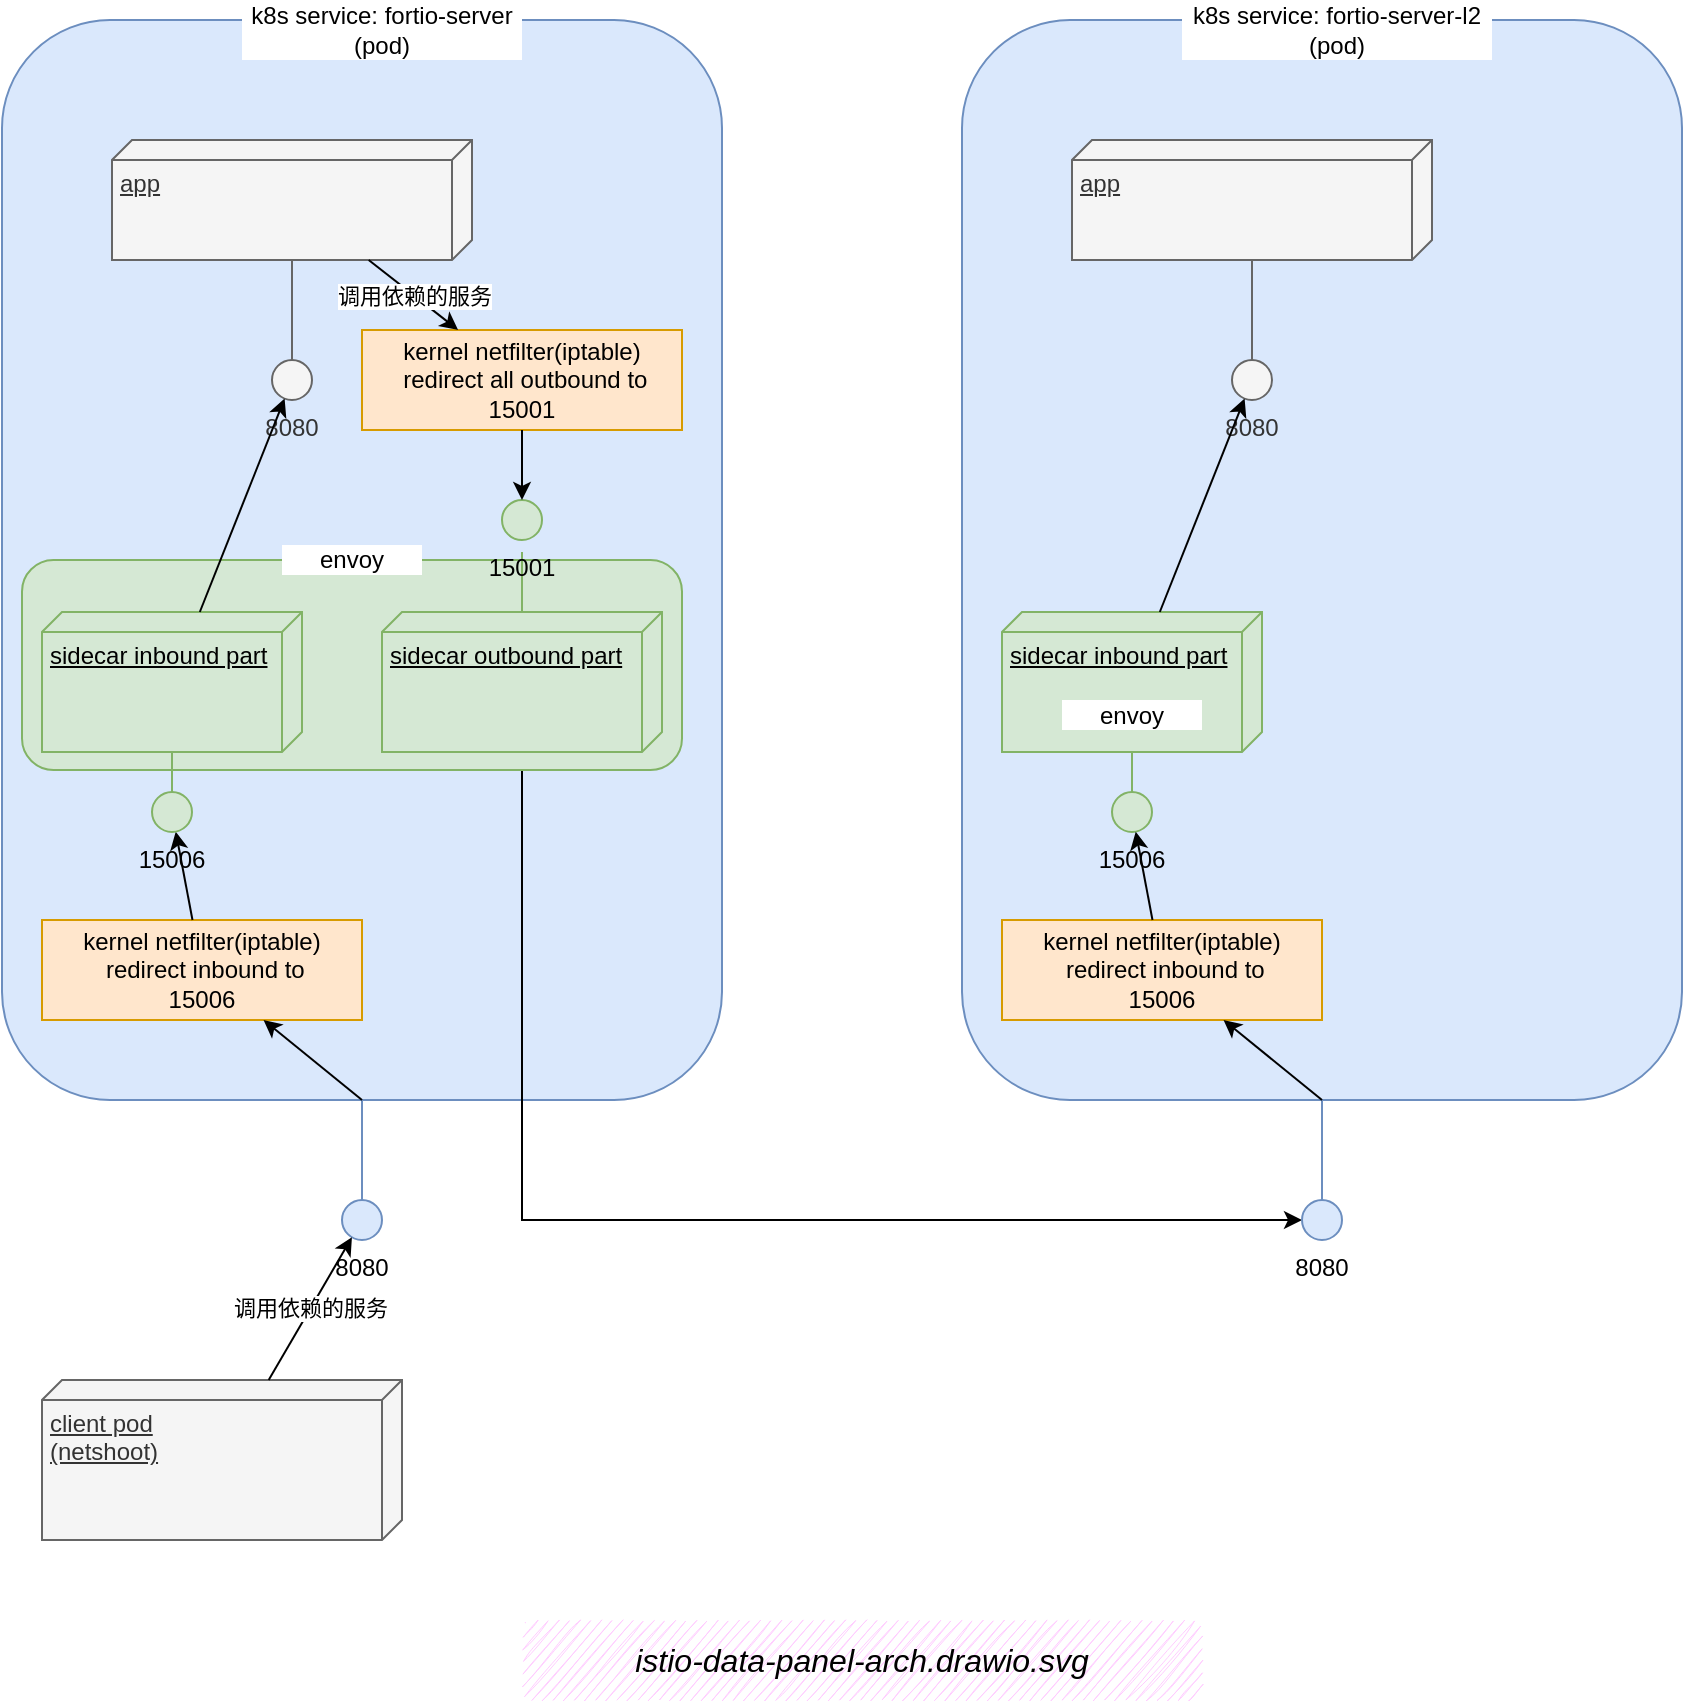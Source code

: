 <mxfile version="20.8.20" type="github"><diagram id="CIx1XXw23Ko8y6TFtQX1" name="istio-data-panel-arch.drawio.svg"><mxGraphModel dx="1346" dy="761" grid="1" gridSize="10" guides="1" tooltips="1" connect="1" arrows="1" fold="1" page="1" pageScale="1" pageWidth="850" pageHeight="1100" math="0" shadow="0"><root><mxCell id="0"/><mxCell id="1" parent="0"/><mxCell id="7" value="client pod&lt;br&gt;(netshoot)" style="verticalAlign=top;align=left;spacingTop=8;spacingLeft=2;spacingRight=12;shape=cube;size=10;direction=south;fontStyle=4;html=1;fillColor=#f5f5f5;strokeColor=#666666;fontColor=#333333;" parent="1" vertex="1"><mxGeometry x="210" y="970" width="180" height="80" as="geometry"/></mxCell><mxCell id="8" value="" style="rounded=1;whiteSpace=wrap;html=1;fillColor=#dae8fc;strokeColor=#6c8ebf;" parent="1" vertex="1"><mxGeometry x="190" y="290" width="360" height="540" as="geometry"/></mxCell><mxCell id="9" value="app" style="verticalAlign=top;align=left;spacingTop=8;spacingLeft=2;spacingRight=12;shape=cube;size=10;direction=south;fontStyle=4;html=1;fillColor=#f5f5f5;strokeColor=#666666;fontColor=#333333;" parent="1" vertex="1"><mxGeometry x="245" y="350" width="180" height="60" as="geometry"/></mxCell><mxCell id="10" value="" style="orthogonalLoop=1;jettySize=auto;html=1;endArrow=none;fontSize=12;fontColor=#333333;fontStyle=4;align=left;verticalAlign=top;strokeColor=#666666;fillColor=#f5f5f5;spacingTop=8;spacingLeft=2;spacingRight=12;" parent="1" source="9" target="11" edge="1"><mxGeometry relative="1" as="geometry"><mxPoint x="120" y="455" as="sourcePoint"/></mxGeometry></mxCell><mxCell id="11" value="8080" style="ellipse;whiteSpace=wrap;html=1;align=center;aspect=fixed;resizable=0;points=[];outlineConnect=0;sketch=0;labelPosition=center;verticalLabelPosition=bottom;verticalAlign=top;fillColor=#f5f5f5;strokeColor=#666666;fontColor=#333333;" parent="1" vertex="1"><mxGeometry x="325" y="460" width="20" height="20" as="geometry"/></mxCell><mxCell id="12" value="" style="rounded=1;orthogonalLoop=1;jettySize=auto;html=1;endArrow=none;exitX=0.5;exitY=1;exitDx=0;exitDy=0;fontSize=12;strokeColor=#6c8ebf;fillColor=#dae8fc;" parent="1" source="8" target="13" edge="1"><mxGeometry relative="1" as="geometry"><mxPoint x="390" y="790" as="sourcePoint"/></mxGeometry></mxCell><mxCell id="13" value="8080" style="ellipse;whiteSpace=wrap;html=1;align=center;aspect=fixed;resizable=0;points=[];outlineConnect=0;sketch=0;labelPosition=center;verticalLabelPosition=bottom;verticalAlign=top;fillColor=#dae8fc;strokeColor=#6c8ebf;" parent="1" vertex="1"><mxGeometry x="360" y="880" width="20" height="20" as="geometry"/></mxCell><mxCell id="14" value="kernel netfilter(iptable)&lt;br&gt;&amp;nbsp;redirect inbound to&lt;br&gt;15006" style="rounded=0;whiteSpace=wrap;html=1;fillColor=#ffe6cc;strokeColor=#d79b00;" parent="1" vertex="1"><mxGeometry x="210" y="740" width="160" height="50" as="geometry"/></mxCell><mxCell id="15" value="调用依赖的服务" style="endArrow=classic;html=1;rounded=0;" parent="1" source="7" target="13" edge="1"><mxGeometry width="50" height="50" relative="1" as="geometry"><mxPoint x="-110" y="980" as="sourcePoint"/><mxPoint x="-60" y="930" as="targetPoint"/></mxGeometry></mxCell><mxCell id="16" value="k8s service:&amp;nbsp;fortio-server&lt;br&gt;(pod)" style="text;html=1;strokeColor=none;fillColor=default;align=center;verticalAlign=middle;whiteSpace=wrap;rounded=0;" parent="1" vertex="1"><mxGeometry x="310" y="280" width="140" height="30" as="geometry"/></mxCell><mxCell id="17" value="" style="endArrow=classic;html=1;rounded=0;exitX=0.5;exitY=1;exitDx=0;exitDy=0;" parent="1" source="8" target="14" edge="1"><mxGeometry width="50" height="50" relative="1" as="geometry"><mxPoint x="80" y="820" as="sourcePoint"/><mxPoint x="130" y="770" as="targetPoint"/></mxGeometry></mxCell><mxCell id="18" value="" style="endArrow=classic;html=1;rounded=0;" parent="1" source="14" target="39" edge="1"><mxGeometry width="50" height="50" relative="1" as="geometry"><mxPoint x="330.294" y="580" as="sourcePoint"/><mxPoint x="342.178" y="539.594" as="targetPoint"/></mxGeometry></mxCell><mxCell id="19" value="kernel netfilter(iptable)&lt;br&gt;&amp;nbsp;redirect all outbound to&lt;br&gt;15001" style="rounded=0;whiteSpace=wrap;html=1;fillColor=#ffe6cc;strokeColor=#d79b00;" parent="1" vertex="1"><mxGeometry x="370" y="445" width="160" height="50" as="geometry"/></mxCell><mxCell id="20" value="调用依赖的服务" style="endArrow=classic;html=1;rounded=0;" parent="1" source="9" target="19" edge="1"><mxGeometry width="50" height="50" relative="1" as="geometry"><mxPoint x="460" y="505" as="sourcePoint"/><mxPoint x="460" y="540" as="targetPoint"/></mxGeometry></mxCell><mxCell id="21" value="" style="rounded=1;whiteSpace=wrap;html=1;fillColor=#dae8fc;strokeColor=#6c8ebf;" parent="1" vertex="1"><mxGeometry x="670" y="290" width="360" height="540" as="geometry"/></mxCell><mxCell id="22" value="app" style="verticalAlign=top;align=left;spacingTop=8;spacingLeft=2;spacingRight=12;shape=cube;size=10;direction=south;fontStyle=4;html=1;fillColor=#f5f5f5;strokeColor=#666666;fontColor=#333333;" parent="1" vertex="1"><mxGeometry x="725" y="350" width="180" height="60" as="geometry"/></mxCell><mxCell id="23" value="" style="orthogonalLoop=1;jettySize=auto;html=1;endArrow=none;fontSize=12;fontColor=#333333;fontStyle=4;align=left;verticalAlign=top;strokeColor=#666666;fillColor=#f5f5f5;spacingTop=8;spacingLeft=2;spacingRight=12;" parent="1" source="22" target="24" edge="1"><mxGeometry relative="1" as="geometry"><mxPoint x="600" y="455" as="sourcePoint"/></mxGeometry></mxCell><mxCell id="24" value="8080" style="ellipse;whiteSpace=wrap;html=1;align=center;aspect=fixed;resizable=0;points=[];outlineConnect=0;sketch=0;labelPosition=center;verticalLabelPosition=bottom;verticalAlign=top;fillColor=#f5f5f5;strokeColor=#666666;fontColor=#333333;" parent="1" vertex="1"><mxGeometry x="805" y="460" width="20" height="20" as="geometry"/></mxCell><mxCell id="25" value="sidecar inbound part" style="verticalAlign=top;align=left;spacingTop=8;spacingLeft=2;spacingRight=12;shape=cube;size=10;direction=south;fontStyle=4;html=1;fillColor=#d5e8d4;strokeColor=#82b366;" parent="1" vertex="1"><mxGeometry x="690" y="586" width="130" height="70" as="geometry"/></mxCell><mxCell id="26" value="kernel netfilter(iptable)&lt;br&gt;&amp;nbsp;redirect inbound to&lt;br&gt;15006" style="rounded=0;whiteSpace=wrap;html=1;fillColor=#ffe6cc;strokeColor=#d79b00;" parent="1" vertex="1"><mxGeometry x="690" y="740" width="160" height="50" as="geometry"/></mxCell><mxCell id="27" value="k8s service:&amp;nbsp;fortio-server-l2&lt;br&gt;(pod)" style="text;html=1;strokeColor=none;fillColor=default;align=center;verticalAlign=middle;whiteSpace=wrap;rounded=0;" parent="1" vertex="1"><mxGeometry x="780" y="280" width="155" height="30" as="geometry"/></mxCell><mxCell id="28" value="" style="rounded=0;orthogonalLoop=1;jettySize=auto;html=1;endArrow=none;endFill=0;sketch=0;sourcePerimeterSpacing=0;targetPerimeterSpacing=0;fillColor=#d5e8d4;strokeColor=#82b366;" parent="1" source="25" target="29" edge="1"><mxGeometry relative="1" as="geometry"><mxPoint x="825" y="486" as="sourcePoint"/></mxGeometry></mxCell><mxCell id="29" value="15006" style="ellipse;whiteSpace=wrap;html=1;align=center;aspect=fixed;resizable=0;points=[];outlineConnect=0;sketch=0;labelPosition=center;verticalLabelPosition=bottom;verticalAlign=top;fillColor=#d5e8d4;strokeColor=#82b366;" parent="1" vertex="1"><mxGeometry x="745" y="676" width="20" height="20" as="geometry"/></mxCell><mxCell id="30" value="" style="endArrow=classic;html=1;rounded=0;" parent="1" source="25" target="24" edge="1"><mxGeometry width="50" height="50" relative="1" as="geometry"><mxPoint x="860" y="840" as="sourcePoint"/><mxPoint x="845.625" y="810" as="targetPoint"/></mxGeometry></mxCell><mxCell id="31" value="" style="endArrow=classic;html=1;rounded=0;" parent="1" source="26" target="29" edge="1"><mxGeometry width="50" height="50" relative="1" as="geometry"><mxPoint x="810.294" y="580" as="sourcePoint"/><mxPoint x="822.178" y="539.594" as="targetPoint"/></mxGeometry></mxCell><mxCell id="32" value="" style="endArrow=classic;html=1;rounded=0;edgeStyle=orthogonalEdgeStyle;" parent="1" source="40" target="34" edge="1"><mxGeometry width="50" height="50" relative="1" as="geometry"><mxPoint x="1150" y="680" as="sourcePoint"/><mxPoint x="1200" y="630" as="targetPoint"/><Array as="points"><mxPoint x="450" y="890"/></Array></mxGeometry></mxCell><mxCell id="33" value="" style="rounded=1;orthogonalLoop=1;jettySize=auto;html=1;endArrow=none;fontSize=12;strokeColor=#6c8ebf;fillColor=#dae8fc;" parent="1" source="21" target="34" edge="1"><mxGeometry relative="1" as="geometry"><mxPoint x="380" y="840" as="sourcePoint"/></mxGeometry></mxCell><mxCell id="34" value="8080" style="ellipse;whiteSpace=wrap;html=1;align=center;aspect=fixed;resizable=0;points=[];outlineConnect=0;sketch=0;labelPosition=center;verticalLabelPosition=bottom;verticalAlign=top;fillColor=#dae8fc;strokeColor=#6c8ebf;" parent="1" vertex="1"><mxGeometry x="840" y="880" width="20" height="20" as="geometry"/></mxCell><mxCell id="35" value="" style="endArrow=classic;html=1;rounded=0;exitX=0.5;exitY=1;exitDx=0;exitDy=0;" parent="1" source="21" target="26" edge="1"><mxGeometry width="50" height="50" relative="1" as="geometry"><mxPoint x="380" y="840" as="sourcePoint"/><mxPoint x="330.769" y="800" as="targetPoint"/></mxGeometry></mxCell><mxCell id="36" value="" style="rounded=1;whiteSpace=wrap;html=1;fillColor=#d5e8d4;strokeColor=#82b366;" parent="1" vertex="1"><mxGeometry x="200" y="560" width="330" height="105" as="geometry"/></mxCell><mxCell id="37" value="sidecar inbound part" style="verticalAlign=top;align=left;spacingTop=8;spacingLeft=2;spacingRight=12;shape=cube;size=10;direction=south;fontStyle=4;html=1;fillColor=#d5e8d4;strokeColor=#82b366;" parent="1" vertex="1"><mxGeometry x="210" y="586" width="130" height="70" as="geometry"/></mxCell><mxCell id="38" value="" style="rounded=0;orthogonalLoop=1;jettySize=auto;html=1;endArrow=none;endFill=0;sketch=0;sourcePerimeterSpacing=0;targetPerimeterSpacing=0;fillColor=#d5e8d4;strokeColor=#82b366;" parent="1" source="37" target="39" edge="1"><mxGeometry relative="1" as="geometry"><mxPoint x="345" y="486" as="sourcePoint"/></mxGeometry></mxCell><mxCell id="39" value="15006" style="ellipse;whiteSpace=wrap;html=1;align=center;aspect=fixed;resizable=0;points=[];outlineConnect=0;sketch=0;labelPosition=center;verticalLabelPosition=bottom;verticalAlign=top;fillColor=#d5e8d4;strokeColor=#82b366;" parent="1" vertex="1"><mxGeometry x="265" y="676" width="20" height="20" as="geometry"/></mxCell><mxCell id="40" value="sidecar outbound part" style="verticalAlign=top;align=left;spacingTop=8;spacingLeft=2;spacingRight=12;shape=cube;size=10;direction=south;fontStyle=4;html=1;fillColor=#d5e8d4;strokeColor=#82b366;" parent="1" vertex="1"><mxGeometry x="380" y="586" width="140" height="70" as="geometry"/></mxCell><mxCell id="41" value="" style="rounded=0;orthogonalLoop=1;jettySize=auto;html=1;endArrow=none;endFill=0;sketch=0;sourcePerimeterSpacing=0;targetPerimeterSpacing=0;fillColor=#d5e8d4;strokeColor=#82b366;" parent="1" source="40" edge="1"><mxGeometry relative="1" as="geometry"><mxPoint x="450" y="516" as="sourcePoint"/><mxPoint x="450" y="556" as="targetPoint"/></mxGeometry></mxCell><mxCell id="42" value="15001" style="ellipse;whiteSpace=wrap;html=1;align=center;aspect=fixed;resizable=0;points=[];outlineConnect=0;sketch=0;labelPosition=center;verticalLabelPosition=bottom;verticalAlign=top;fillColor=#d5e8d4;strokeColor=#82b366;" parent="1" vertex="1"><mxGeometry x="440" y="530" width="20" height="20" as="geometry"/></mxCell><mxCell id="43" value="" style="endArrow=classic;html=1;rounded=0;" parent="1" source="19" target="42" edge="1"><mxGeometry width="50" height="50" relative="1" as="geometry"><mxPoint x="120" y="550" as="sourcePoint"/><mxPoint x="170" y="500" as="targetPoint"/></mxGeometry></mxCell><mxCell id="44" value="" style="endArrow=classic;html=1;rounded=0;" parent="1" source="37" target="11" edge="1"><mxGeometry width="50" height="50" relative="1" as="geometry"><mxPoint x="380" y="840" as="sourcePoint"/><mxPoint x="365.625" y="810" as="targetPoint"/></mxGeometry></mxCell><object label="%page%" placeholders="1" a="b" id="45"><mxCell style="text;html=1;strokeColor=none;fillColor=#FFCCFF;align=center;verticalAlign=middle;whiteSpace=wrap;rounded=1;glass=0;sketch=1;shadow=0;fontStyle=2;fontSize=16;" parent="1" vertex="1"><mxGeometry x="450" y="1090" width="340" height="40" as="geometry"/></mxCell></object><mxCell id="46" value="envoy" style="text;html=1;strokeColor=none;fillColor=default;align=center;verticalAlign=middle;whiteSpace=wrap;rounded=0;" parent="1" vertex="1"><mxGeometry x="330" y="552.5" width="70" height="15" as="geometry"/></mxCell><mxCell id="47" value="envoy" style="text;html=1;strokeColor=none;fillColor=default;align=center;verticalAlign=middle;whiteSpace=wrap;rounded=0;" parent="1" vertex="1"><mxGeometry x="720" y="630" width="70" height="15" as="geometry"/></mxCell></root></mxGraphModel></diagram></mxfile>